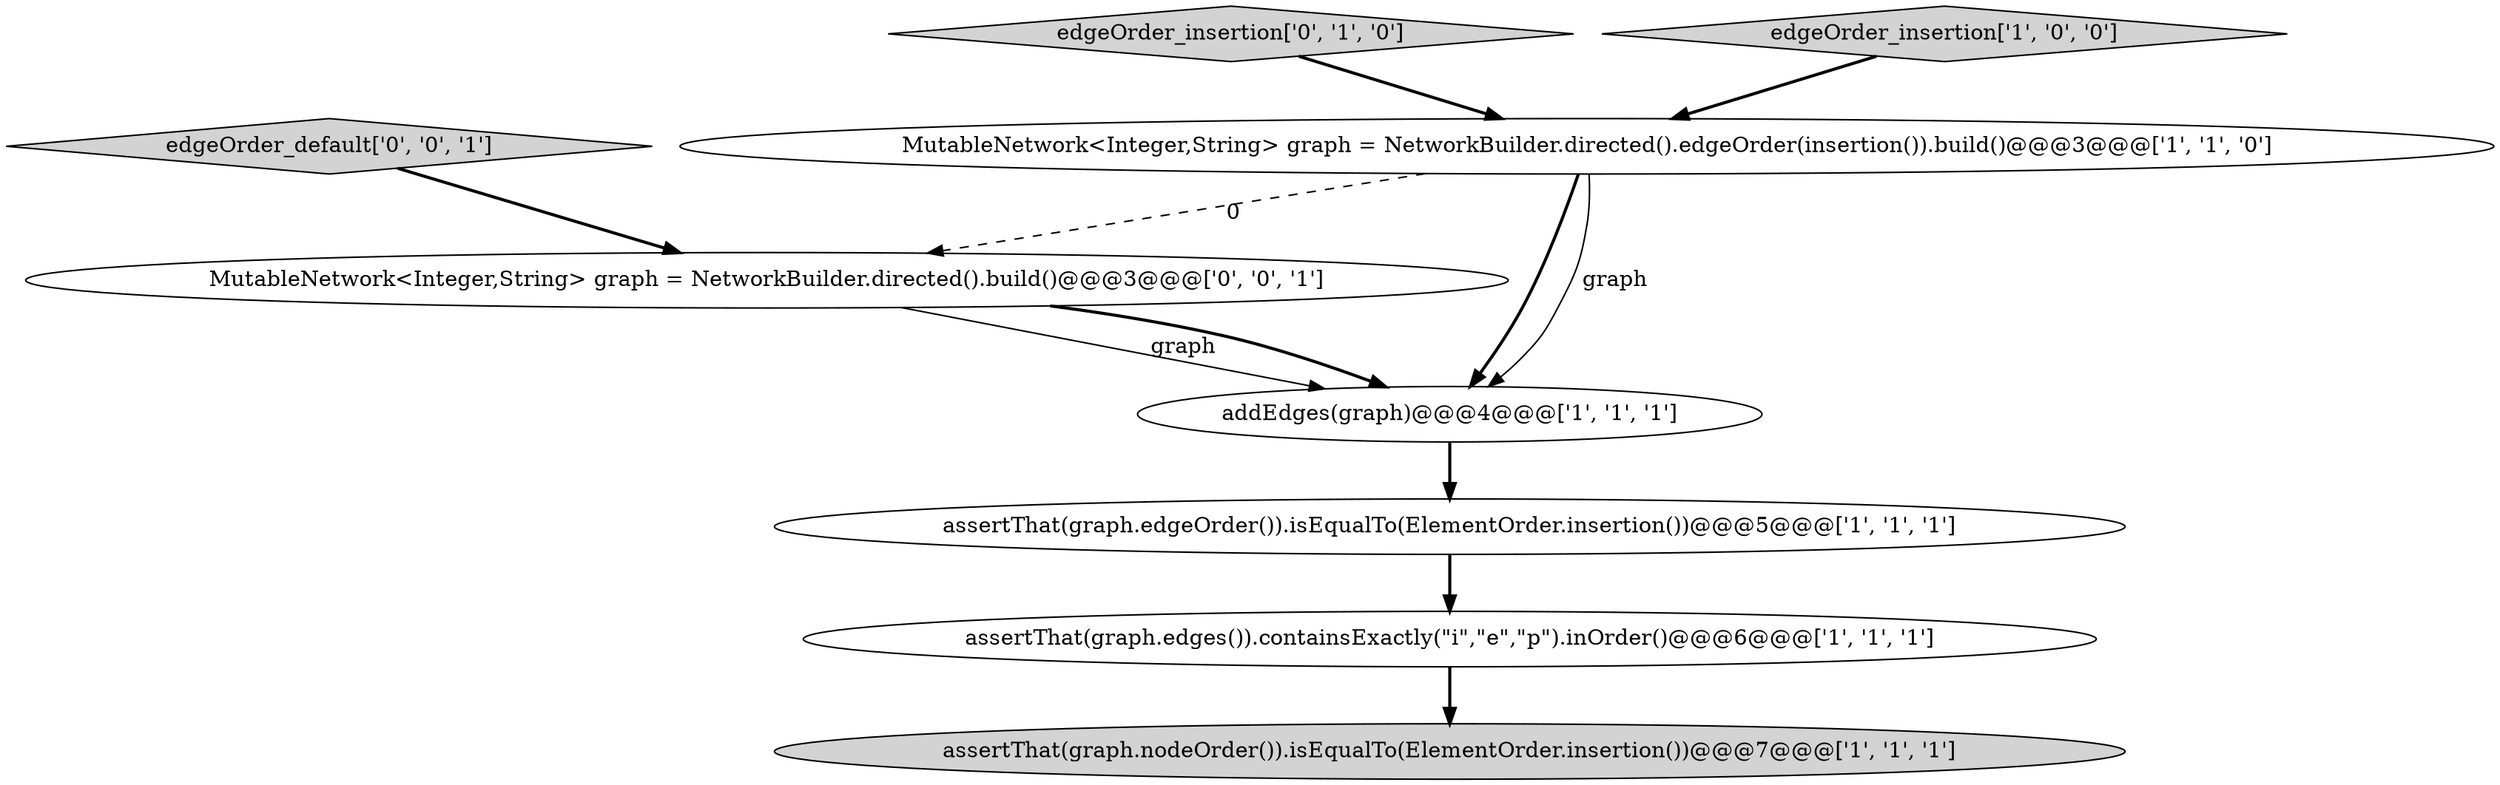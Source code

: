 digraph {
5 [style = filled, label = "assertThat(graph.edges()).containsExactly(\"i\",\"e\",\"p\").inOrder()@@@6@@@['1', '1', '1']", fillcolor = white, shape = ellipse image = "AAA0AAABBB1BBB"];
0 [style = filled, label = "assertThat(graph.edgeOrder()).isEqualTo(ElementOrder.insertion())@@@5@@@['1', '1', '1']", fillcolor = white, shape = ellipse image = "AAA0AAABBB1BBB"];
6 [style = filled, label = "edgeOrder_insertion['0', '1', '0']", fillcolor = lightgray, shape = diamond image = "AAA0AAABBB2BBB"];
8 [style = filled, label = "MutableNetwork<Integer,String> graph = NetworkBuilder.directed().build()@@@3@@@['0', '0', '1']", fillcolor = white, shape = ellipse image = "AAA0AAABBB3BBB"];
2 [style = filled, label = "edgeOrder_insertion['1', '0', '0']", fillcolor = lightgray, shape = diamond image = "AAA0AAABBB1BBB"];
3 [style = filled, label = "addEdges(graph)@@@4@@@['1', '1', '1']", fillcolor = white, shape = ellipse image = "AAA0AAABBB1BBB"];
4 [style = filled, label = "assertThat(graph.nodeOrder()).isEqualTo(ElementOrder.insertion())@@@7@@@['1', '1', '1']", fillcolor = lightgray, shape = ellipse image = "AAA0AAABBB1BBB"];
7 [style = filled, label = "edgeOrder_default['0', '0', '1']", fillcolor = lightgray, shape = diamond image = "AAA0AAABBB3BBB"];
1 [style = filled, label = "MutableNetwork<Integer,String> graph = NetworkBuilder.directed().edgeOrder(insertion()).build()@@@3@@@['1', '1', '0']", fillcolor = white, shape = ellipse image = "AAA0AAABBB1BBB"];
1->3 [style = bold, label=""];
8->3 [style = solid, label="graph"];
1->3 [style = solid, label="graph"];
6->1 [style = bold, label=""];
1->8 [style = dashed, label="0"];
5->4 [style = bold, label=""];
7->8 [style = bold, label=""];
2->1 [style = bold, label=""];
3->0 [style = bold, label=""];
0->5 [style = bold, label=""];
8->3 [style = bold, label=""];
}
